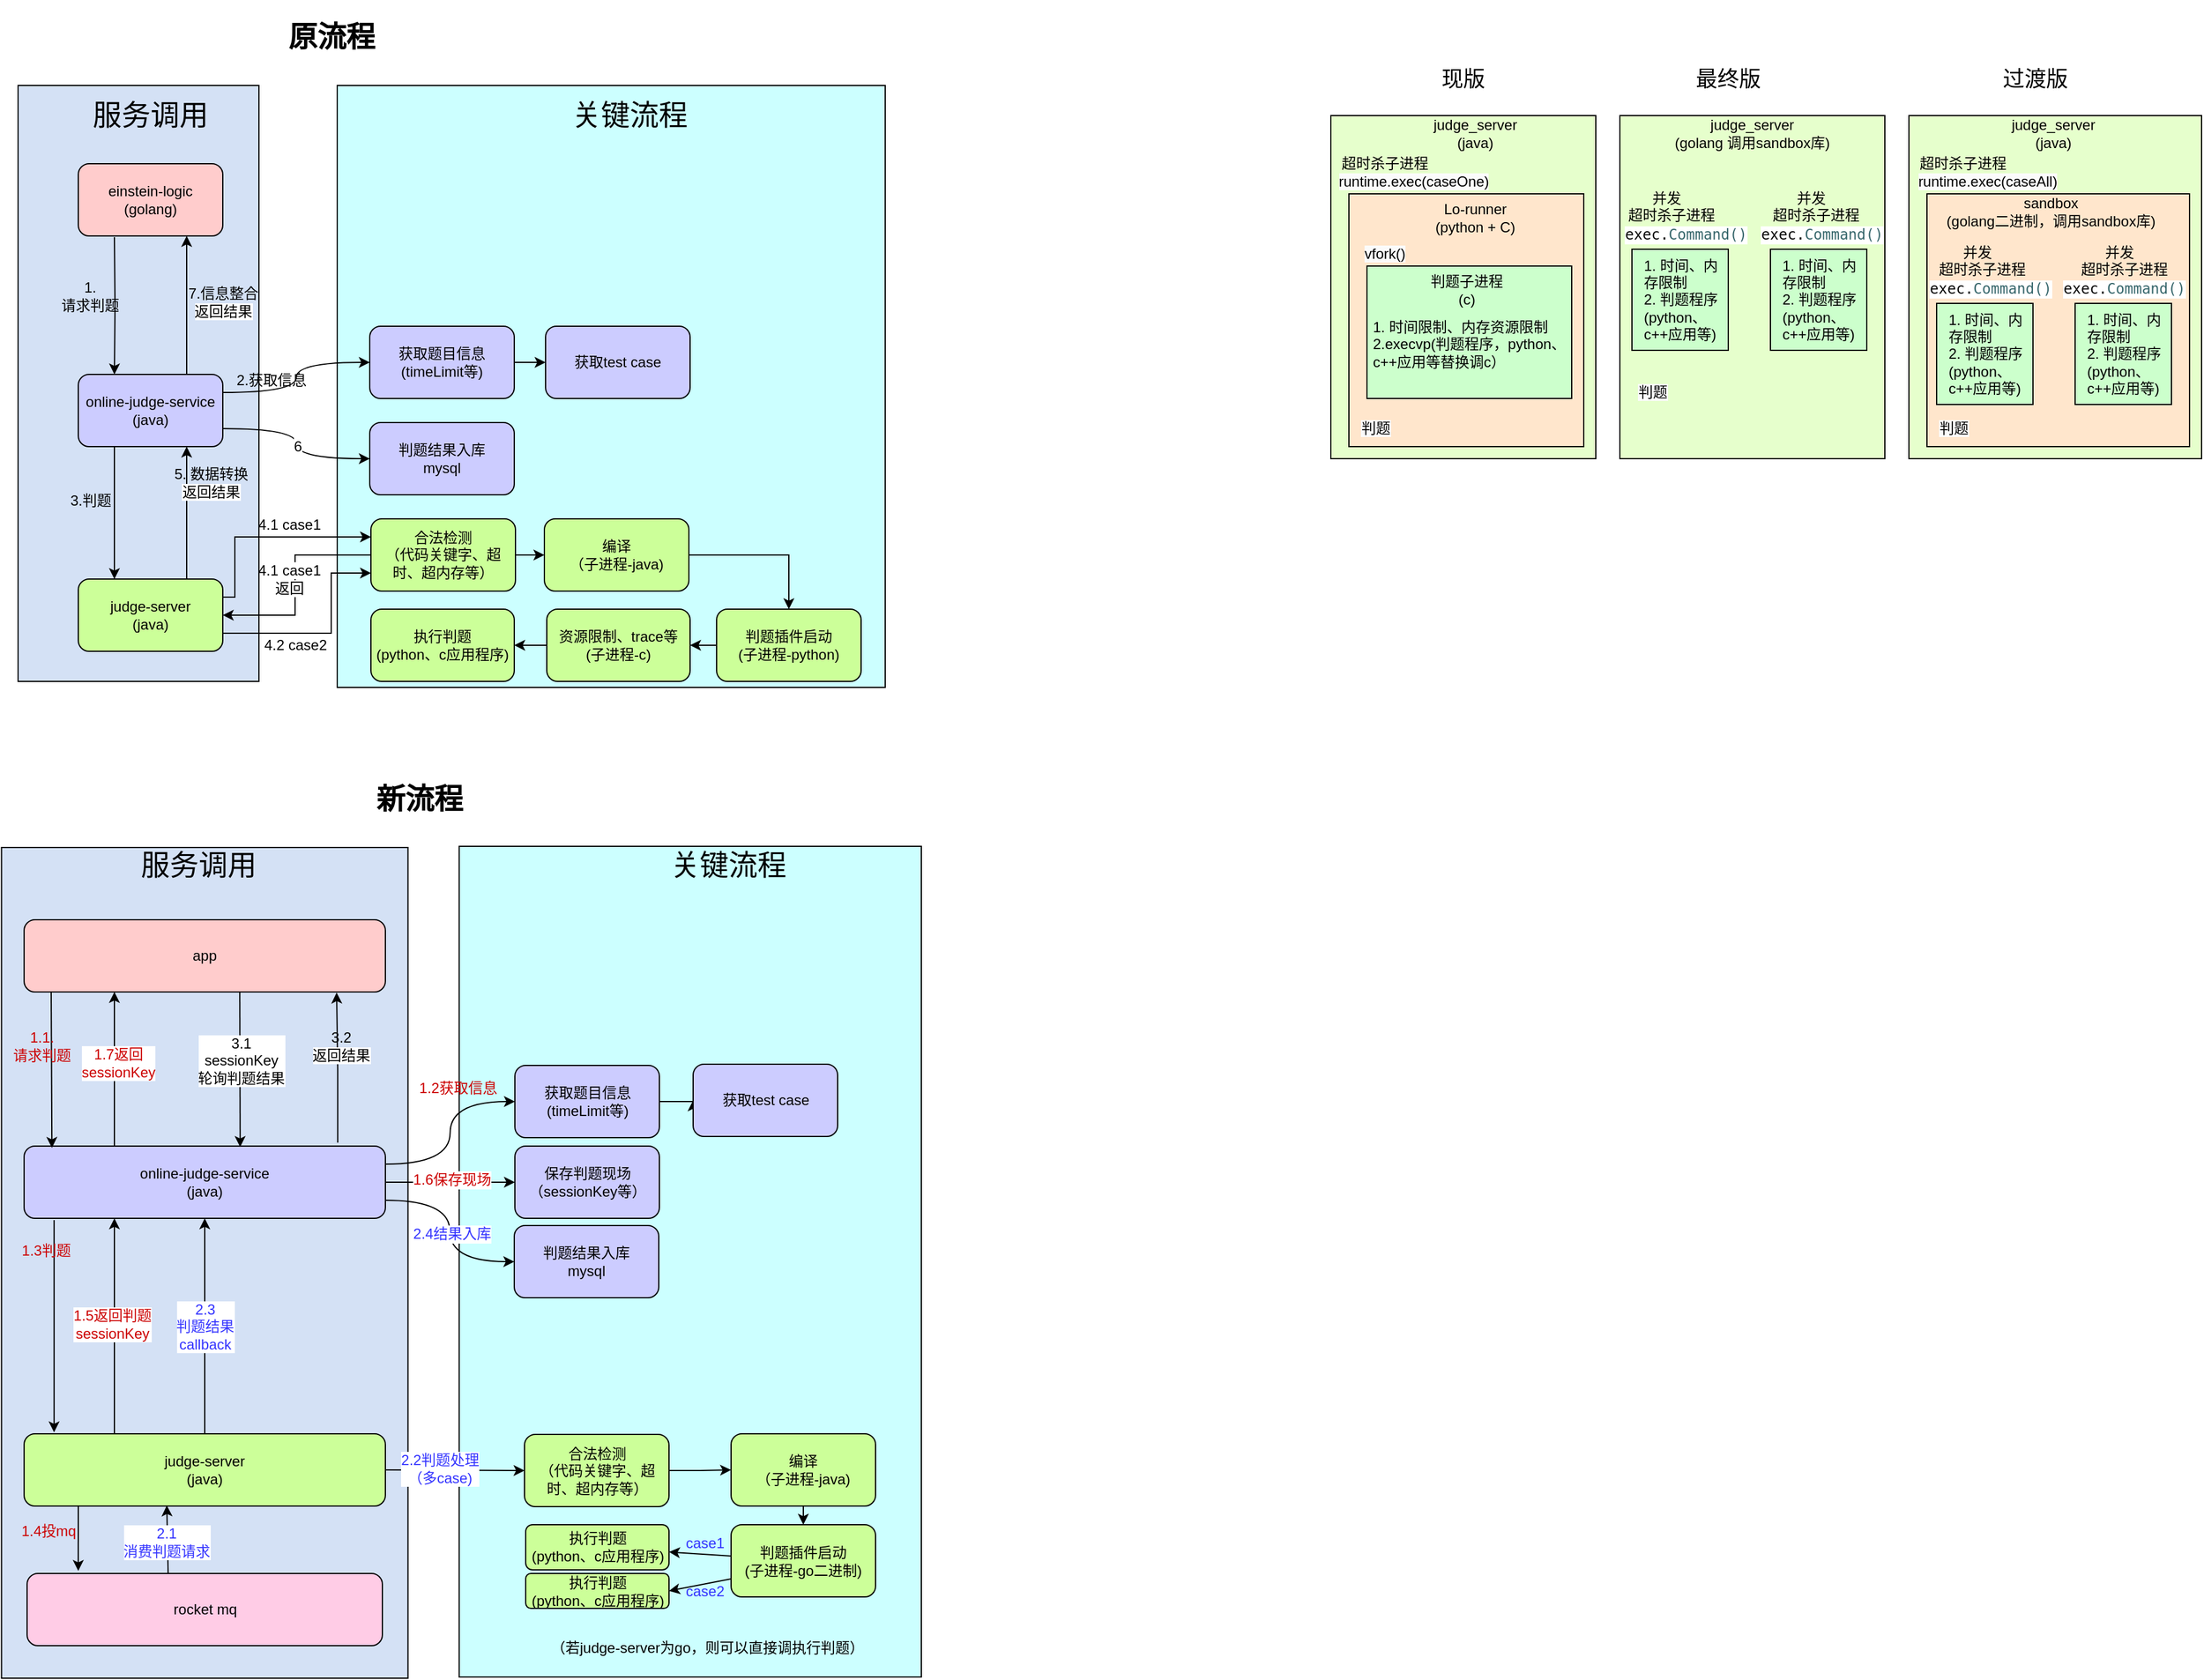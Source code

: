 <mxfile version="20.8.16" type="github">
  <diagram name="第 1 页" id="4LB3VPhYWwdAGur-6obr">
    <mxGraphModel dx="899" dy="1647" grid="1" gridSize="10" guides="1" tooltips="1" connect="1" arrows="1" fold="1" page="1" pageScale="1" pageWidth="827" pageHeight="1169" math="0" shadow="0">
      <root>
        <mxCell id="0" />
        <mxCell id="1" parent="0" />
        <mxCell id="QNNMNAnkimFnzDS3SCOf-26" value="" style="rounded=0;whiteSpace=wrap;html=1;fontFamily=Helvetica;fontSize=12;fillColor=#D4E1F5;" parent="1" vertex="1">
          <mxGeometry x="170" y="-10" width="200" height="495" as="geometry" />
        </mxCell>
        <mxCell id="QNNMNAnkimFnzDS3SCOf-27" value="" style="rounded=0;whiteSpace=wrap;html=1;fontFamily=Helvetica;fontSize=12;fillColor=#CCFFFF;" parent="1" vertex="1">
          <mxGeometry x="435" y="-10" width="455" height="500" as="geometry" />
        </mxCell>
        <mxCell id="QNNMNAnkimFnzDS3SCOf-7" style="edgeStyle=orthogonalEdgeStyle;rounded=0;orthogonalLoop=1;jettySize=auto;html=1;exitX=0.25;exitY=1;exitDx=0;exitDy=0;entryX=0.25;entryY=0;entryDx=0;entryDy=0;fontFamily=Helvetica;fontSize=12;" parent="1" source="QNNMNAnkimFnzDS3SCOf-2" target="QNNMNAnkimFnzDS3SCOf-3" edge="1">
          <mxGeometry relative="1" as="geometry" />
        </mxCell>
        <mxCell id="QNNMNAnkimFnzDS3SCOf-22" style="edgeStyle=orthogonalEdgeStyle;rounded=0;orthogonalLoop=1;jettySize=auto;html=1;exitX=1;exitY=0.25;exitDx=0;exitDy=0;entryX=0;entryY=0.5;entryDx=0;entryDy=0;fontFamily=Helvetica;fontSize=12;curved=1;" parent="1" source="QNNMNAnkimFnzDS3SCOf-2" target="QNNMNAnkimFnzDS3SCOf-20" edge="1">
          <mxGeometry relative="1" as="geometry" />
        </mxCell>
        <mxCell id="QNNMNAnkimFnzDS3SCOf-41" style="edgeStyle=orthogonalEdgeStyle;rounded=0;orthogonalLoop=1;jettySize=auto;html=1;exitX=0.75;exitY=0;exitDx=0;exitDy=0;entryX=0.75;entryY=1;entryDx=0;entryDy=0;fontFamily=Helvetica;fontSize=12;" parent="1" source="QNNMNAnkimFnzDS3SCOf-2" target="QNNMNAnkimFnzDS3SCOf-10" edge="1">
          <mxGeometry relative="1" as="geometry" />
        </mxCell>
        <mxCell id="QNNMNAnkimFnzDS3SCOf-47" style="edgeStyle=orthogonalEdgeStyle;rounded=0;orthogonalLoop=1;jettySize=auto;html=1;exitX=1;exitY=0.75;exitDx=0;exitDy=0;entryX=0;entryY=0.5;entryDx=0;entryDy=0;fontFamily=Helvetica;fontSize=24;curved=1;" parent="1" source="QNNMNAnkimFnzDS3SCOf-2" target="QNNMNAnkimFnzDS3SCOf-46" edge="1">
          <mxGeometry relative="1" as="geometry" />
        </mxCell>
        <mxCell id="QNNMNAnkimFnzDS3SCOf-62" value="6" style="edgeLabel;html=1;align=center;verticalAlign=middle;resizable=0;points=[];fontSize=12;fontFamily=Helvetica;" parent="QNNMNAnkimFnzDS3SCOf-47" vertex="1" connectable="0">
          <mxGeometry x="0.014" y="1" relative="1" as="geometry">
            <mxPoint y="1" as="offset" />
          </mxGeometry>
        </mxCell>
        <mxCell id="QNNMNAnkimFnzDS3SCOf-2" value="online-judge-service&lt;br&gt;(java)" style="rounded=1;whiteSpace=wrap;html=1;fillColor=#CCCCFF;" parent="1" vertex="1">
          <mxGeometry x="220" y="230" width="120" height="60" as="geometry" />
        </mxCell>
        <mxCell id="QNNMNAnkimFnzDS3SCOf-32" style="edgeStyle=orthogonalEdgeStyle;rounded=0;orthogonalLoop=1;jettySize=auto;html=1;exitX=1;exitY=0.25;exitDx=0;exitDy=0;entryX=0;entryY=0.25;entryDx=0;entryDy=0;fontFamily=Helvetica;fontSize=12;" parent="1" source="QNNMNAnkimFnzDS3SCOf-3" target="QNNMNAnkimFnzDS3SCOf-9" edge="1">
          <mxGeometry relative="1" as="geometry">
            <Array as="points">
              <mxPoint x="350" y="415" />
              <mxPoint x="350" y="365" />
            </Array>
          </mxGeometry>
        </mxCell>
        <mxCell id="QNNMNAnkimFnzDS3SCOf-33" style="edgeStyle=orthogonalEdgeStyle;rounded=0;orthogonalLoop=1;jettySize=auto;html=1;exitX=1;exitY=0.75;exitDx=0;exitDy=0;entryX=0;entryY=0.75;entryDx=0;entryDy=0;fontFamily=Helvetica;fontSize=12;" parent="1" source="QNNMNAnkimFnzDS3SCOf-3" target="QNNMNAnkimFnzDS3SCOf-9" edge="1">
          <mxGeometry relative="1" as="geometry">
            <Array as="points">
              <mxPoint x="430" y="445" />
              <mxPoint x="430" y="395" />
            </Array>
          </mxGeometry>
        </mxCell>
        <mxCell id="QNNMNAnkimFnzDS3SCOf-40" style="edgeStyle=orthogonalEdgeStyle;rounded=0;orthogonalLoop=1;jettySize=auto;html=1;exitX=0.75;exitY=0;exitDx=0;exitDy=0;entryX=0.75;entryY=1;entryDx=0;entryDy=0;fontFamily=Helvetica;fontSize=12;" parent="1" source="QNNMNAnkimFnzDS3SCOf-3" target="QNNMNAnkimFnzDS3SCOf-2" edge="1">
          <mxGeometry relative="1" as="geometry" />
        </mxCell>
        <mxCell id="QNNMNAnkimFnzDS3SCOf-3" value="judge-server&lt;br&gt;(java)" style="rounded=1;whiteSpace=wrap;html=1;fillColor=#CCFF99;" parent="1" vertex="1">
          <mxGeometry x="220" y="400" width="120" height="60" as="geometry" />
        </mxCell>
        <mxCell id="QNNMNAnkimFnzDS3SCOf-5" style="edgeStyle=orthogonalEdgeStyle;rounded=0;orthogonalLoop=1;jettySize=auto;html=1;exitX=0.25;exitY=1;exitDx=0;exitDy=0;entryX=0.25;entryY=0;entryDx=0;entryDy=0;fontFamily=Helvetica;fontSize=12;" parent="1" target="QNNMNAnkimFnzDS3SCOf-2" edge="1">
          <mxGeometry relative="1" as="geometry">
            <mxPoint x="250" y="116" as="sourcePoint" />
          </mxGeometry>
        </mxCell>
        <mxCell id="QNNMNAnkimFnzDS3SCOf-38" style="edgeStyle=orthogonalEdgeStyle;rounded=0;orthogonalLoop=1;jettySize=auto;html=1;exitX=0;exitY=0.5;exitDx=0;exitDy=0;entryX=1;entryY=0.5;entryDx=0;entryDy=0;fontFamily=Helvetica;fontSize=12;" parent="1" source="QNNMNAnkimFnzDS3SCOf-9" target="QNNMNAnkimFnzDS3SCOf-3" edge="1">
          <mxGeometry relative="1" as="geometry">
            <Array as="points">
              <mxPoint x="400" y="380" />
              <mxPoint x="400" y="430" />
            </Array>
          </mxGeometry>
        </mxCell>
        <mxCell id="QNNMNAnkimFnzDS3SCOf-54" style="edgeStyle=orthogonalEdgeStyle;rounded=0;orthogonalLoop=1;jettySize=auto;html=1;exitX=1;exitY=0.5;exitDx=0;exitDy=0;entryX=0;entryY=0.5;entryDx=0;entryDy=0;fontFamily=Helvetica;fontSize=24;" parent="1" source="QNNMNAnkimFnzDS3SCOf-9" target="QNNMNAnkimFnzDS3SCOf-53" edge="1">
          <mxGeometry relative="1" as="geometry" />
        </mxCell>
        <mxCell id="QNNMNAnkimFnzDS3SCOf-9" value="合法检测&lt;br&gt;（代码关键字、超时、超内存等）" style="rounded=1;whiteSpace=wrap;html=1;fillColor=#CCFF99;" parent="1" vertex="1">
          <mxGeometry x="463" y="350" width="120" height="60" as="geometry" />
        </mxCell>
        <mxCell id="QNNMNAnkimFnzDS3SCOf-10" value="einstein-logic&lt;br&gt;(golang)" style="rounded=1;whiteSpace=wrap;html=1;fillColor=#FFCCCC;" parent="1" vertex="1">
          <mxGeometry x="220" y="55" width="120" height="60" as="geometry" />
        </mxCell>
        <mxCell id="QNNMNAnkimFnzDS3SCOf-58" style="edgeStyle=orthogonalEdgeStyle;rounded=0;orthogonalLoop=1;jettySize=auto;html=1;exitX=0;exitY=0.5;exitDx=0;exitDy=0;entryX=1;entryY=0.5;entryDx=0;entryDy=0;fontFamily=Helvetica;fontSize=24;" parent="1" source="QNNMNAnkimFnzDS3SCOf-13" target="QNNMNAnkimFnzDS3SCOf-17" edge="1">
          <mxGeometry relative="1" as="geometry" />
        </mxCell>
        <mxCell id="QNNMNAnkimFnzDS3SCOf-13" value="判题插件启动&lt;br style=&quot;border-color: var(--border-color);&quot;&gt;(子进程-python)" style="rounded=1;whiteSpace=wrap;html=1;fillColor=#CCFF99;" parent="1" vertex="1">
          <mxGeometry x="750" y="425" width="120" height="60" as="geometry" />
        </mxCell>
        <mxCell id="QNNMNAnkimFnzDS3SCOf-50" value="" style="edgeStyle=orthogonalEdgeStyle;rounded=0;orthogonalLoop=1;jettySize=auto;html=1;fontFamily=Helvetica;fontSize=24;" parent="1" source="QNNMNAnkimFnzDS3SCOf-17" target="QNNMNAnkimFnzDS3SCOf-49" edge="1">
          <mxGeometry relative="1" as="geometry" />
        </mxCell>
        <mxCell id="QNNMNAnkimFnzDS3SCOf-17" value="资源限制、trace等&lt;br style=&quot;border-color: var(--border-color);&quot;&gt;(子进程-c)" style="rounded=1;whiteSpace=wrap;html=1;fillColor=#CCFF99;" parent="1" vertex="1">
          <mxGeometry x="609" y="425" width="119" height="60" as="geometry" />
        </mxCell>
        <mxCell id="QNNMNAnkimFnzDS3SCOf-23" style="edgeStyle=orthogonalEdgeStyle;rounded=0;orthogonalLoop=1;jettySize=auto;html=1;exitX=1;exitY=0.5;exitDx=0;exitDy=0;entryX=0;entryY=0.5;entryDx=0;entryDy=0;fontFamily=Helvetica;fontSize=12;" parent="1" source="QNNMNAnkimFnzDS3SCOf-20" target="QNNMNAnkimFnzDS3SCOf-21" edge="1">
          <mxGeometry relative="1" as="geometry" />
        </mxCell>
        <mxCell id="QNNMNAnkimFnzDS3SCOf-20" value="获取题目信息&lt;br&gt;(timeLimit等)" style="rounded=1;whiteSpace=wrap;html=1;fillColor=#CCCCFF;" parent="1" vertex="1">
          <mxGeometry x="462" y="190" width="120" height="60" as="geometry" />
        </mxCell>
        <mxCell id="QNNMNAnkimFnzDS3SCOf-21" value="获取test case" style="rounded=1;whiteSpace=wrap;html=1;fillColor=#CCCCFF;" parent="1" vertex="1">
          <mxGeometry x="608" y="190" width="120" height="60" as="geometry" />
        </mxCell>
        <mxCell id="QNNMNAnkimFnzDS3SCOf-44" value="&lt;font style=&quot;font-size: 24px;&quot;&gt;服务调用&lt;/font&gt;" style="text;html=1;strokeColor=none;fillColor=none;align=center;verticalAlign=middle;whiteSpace=wrap;rounded=0;fontSize=12;fontFamily=Helvetica;" parent="1" vertex="1">
          <mxGeometry x="230" width="100" height="30" as="geometry" />
        </mxCell>
        <mxCell id="QNNMNAnkimFnzDS3SCOf-45" value="&lt;span style=&quot;font-size: 24px;&quot;&gt;关键流程&lt;/span&gt;" style="text;html=1;strokeColor=none;fillColor=none;align=center;verticalAlign=middle;whiteSpace=wrap;rounded=0;fontSize=12;fontFamily=Helvetica;" parent="1" vertex="1">
          <mxGeometry x="628" width="100" height="30" as="geometry" />
        </mxCell>
        <mxCell id="QNNMNAnkimFnzDS3SCOf-46" value="判题结果入库&lt;br&gt;mysql" style="rounded=1;whiteSpace=wrap;html=1;fillColor=#CCCCFF;" parent="1" vertex="1">
          <mxGeometry x="462" y="270" width="120" height="60" as="geometry" />
        </mxCell>
        <mxCell id="QNNMNAnkimFnzDS3SCOf-49" value="执行判题&lt;br&gt;(python、c应用程序)" style="rounded=1;whiteSpace=wrap;html=1;fillColor=#CCFF99;" parent="1" vertex="1">
          <mxGeometry x="463" y="425" width="119" height="60" as="geometry" />
        </mxCell>
        <mxCell id="QNNMNAnkimFnzDS3SCOf-104" style="edgeStyle=orthogonalEdgeStyle;rounded=0;orthogonalLoop=1;jettySize=auto;html=1;exitX=1;exitY=0.5;exitDx=0;exitDy=0;entryX=0.5;entryY=0;entryDx=0;entryDy=0;fontFamily=Helvetica;fontSize=12;" parent="1" source="QNNMNAnkimFnzDS3SCOf-53" target="QNNMNAnkimFnzDS3SCOf-13" edge="1">
          <mxGeometry relative="1" as="geometry" />
        </mxCell>
        <mxCell id="QNNMNAnkimFnzDS3SCOf-53" value="编译&lt;br&gt;（子进程-java)" style="rounded=1;whiteSpace=wrap;html=1;fillColor=#CCFF99;" parent="1" vertex="1">
          <mxGeometry x="607" y="350" width="120" height="60" as="geometry" />
        </mxCell>
        <mxCell id="FJg1SBBiD9YUJrhbdtov-45" value="1. &lt;br&gt;请求判题" style="text;html=1;strokeColor=none;fillColor=none;align=center;verticalAlign=middle;whiteSpace=wrap;rounded=0;fontSize=12;fontFamily=Helvetica;fontColor=default;" vertex="1" parent="1">
          <mxGeometry x="200" y="150" width="60" height="30" as="geometry" />
        </mxCell>
        <mxCell id="FJg1SBBiD9YUJrhbdtov-47" value="7.信息整合&lt;br style=&quot;border-color: var(--border-color);&quot;&gt;&lt;span style=&quot;background-color: rgb(255, 255, 255);&quot;&gt;返回结果&lt;/span&gt;" style="text;html=1;align=center;verticalAlign=middle;resizable=0;points=[];autosize=1;strokeColor=none;fillColor=none;fontSize=12;fontFamily=Helvetica;fontColor=default;" vertex="1" parent="1">
          <mxGeometry x="300" y="150" width="80" height="40" as="geometry" />
        </mxCell>
        <mxCell id="FJg1SBBiD9YUJrhbdtov-48" value="3.判题" style="text;html=1;align=center;verticalAlign=middle;resizable=0;points=[];autosize=1;strokeColor=none;fillColor=none;fontSize=12;fontFamily=Helvetica;fontColor=default;" vertex="1" parent="1">
          <mxGeometry x="200" y="320" width="60" height="30" as="geometry" />
        </mxCell>
        <mxCell id="FJg1SBBiD9YUJrhbdtov-51" value="5. 数据转换&lt;br style=&quot;border-color: var(--border-color);&quot;&gt;&lt;span style=&quot;background-color: rgb(255, 255, 255);&quot;&gt;返回结果&lt;/span&gt;" style="text;html=1;align=center;verticalAlign=middle;resizable=0;points=[];autosize=1;strokeColor=none;fillColor=none;fontSize=12;fontFamily=Helvetica;fontColor=default;" vertex="1" parent="1">
          <mxGeometry x="290" y="300" width="80" height="40" as="geometry" />
        </mxCell>
        <mxCell id="FJg1SBBiD9YUJrhbdtov-52" value="4.1&amp;nbsp;&lt;span style=&quot;background-color: rgb(255, 255, 255);&quot;&gt;case1&lt;/span&gt;" style="text;html=1;align=center;verticalAlign=middle;resizable=0;points=[];autosize=1;strokeColor=none;fillColor=none;fontSize=12;fontFamily=Helvetica;fontColor=default;" vertex="1" parent="1">
          <mxGeometry x="355" y="340" width="80" height="30" as="geometry" />
        </mxCell>
        <mxCell id="FJg1SBBiD9YUJrhbdtov-53" value="4.1&amp;nbsp;&lt;span style=&quot;background-color: rgb(255, 255, 255);&quot;&gt;case1&lt;br&gt;返回&lt;/span&gt;" style="text;html=1;align=center;verticalAlign=middle;resizable=0;points=[];autosize=1;strokeColor=none;fillColor=none;fontSize=12;fontFamily=Helvetica;fontColor=default;" vertex="1" parent="1">
          <mxGeometry x="355" y="380" width="80" height="40" as="geometry" />
        </mxCell>
        <mxCell id="FJg1SBBiD9YUJrhbdtov-55" value="4.2&amp;nbsp;&lt;span style=&quot;background-color: rgb(255, 255, 255);&quot;&gt;case2&lt;/span&gt;" style="text;html=1;align=center;verticalAlign=middle;resizable=0;points=[];autosize=1;strokeColor=none;fillColor=none;fontSize=12;fontFamily=Helvetica;fontColor=default;" vertex="1" parent="1">
          <mxGeometry x="360" y="440" width="80" height="30" as="geometry" />
        </mxCell>
        <mxCell id="FJg1SBBiD9YUJrhbdtov-56" value="2.获取信息" style="text;html=1;align=center;verticalAlign=middle;resizable=0;points=[];autosize=1;strokeColor=none;fillColor=none;fontSize=12;fontFamily=Helvetica;fontColor=default;" vertex="1" parent="1">
          <mxGeometry x="340" y="220" width="80" height="30" as="geometry" />
        </mxCell>
        <mxCell id="FJg1SBBiD9YUJrhbdtov-58" value="" style="rounded=0;whiteSpace=wrap;html=1;fontFamily=Helvetica;fontSize=12;fillColor=#D4E1F5;" vertex="1" parent="1">
          <mxGeometry x="156.25" y="623" width="337.5" height="690" as="geometry" />
        </mxCell>
        <mxCell id="FJg1SBBiD9YUJrhbdtov-59" value="" style="rounded=0;whiteSpace=wrap;html=1;fontFamily=Helvetica;fontSize=12;fillColor=#CCFFFF;" vertex="1" parent="1">
          <mxGeometry x="536.25" y="622" width="383.75" height="690" as="geometry" />
        </mxCell>
        <mxCell id="FJg1SBBiD9YUJrhbdtov-60" style="edgeStyle=orthogonalEdgeStyle;rounded=0;orthogonalLoop=1;jettySize=auto;html=1;exitX=0.083;exitY=1.024;exitDx=0;exitDy=0;entryX=0.083;entryY=-0.021;entryDx=0;entryDy=0;fontFamily=Helvetica;fontSize=12;exitPerimeter=0;entryPerimeter=0;" edge="1" parent="1" source="FJg1SBBiD9YUJrhbdtov-65" target="FJg1SBBiD9YUJrhbdtov-69">
          <mxGeometry relative="1" as="geometry" />
        </mxCell>
        <mxCell id="FJg1SBBiD9YUJrhbdtov-61" style="rounded=0;orthogonalLoop=1;jettySize=auto;html=1;exitX=1;exitY=0.25;exitDx=0;exitDy=0;entryX=0;entryY=0.5;entryDx=0;entryDy=0;fontFamily=Helvetica;fontSize=12;edgeStyle=orthogonalEdgeStyle;curved=1;" edge="1" parent="1" source="FJg1SBBiD9YUJrhbdtov-65" target="FJg1SBBiD9YUJrhbdtov-80">
          <mxGeometry relative="1" as="geometry" />
        </mxCell>
        <mxCell id="FJg1SBBiD9YUJrhbdtov-62" style="edgeStyle=orthogonalEdgeStyle;rounded=0;orthogonalLoop=1;jettySize=auto;html=1;entryX=0.865;entryY=1.009;entryDx=0;entryDy=0;fontFamily=Helvetica;fontSize=12;entryPerimeter=0;exitX=0.868;exitY=-0.048;exitDx=0;exitDy=0;exitPerimeter=0;" edge="1" parent="1" source="FJg1SBBiD9YUJrhbdtov-65" target="FJg1SBBiD9YUJrhbdtov-74">
          <mxGeometry relative="1" as="geometry">
            <mxPoint x="432.545" y="853" as="sourcePoint" />
          </mxGeometry>
        </mxCell>
        <mxCell id="FJg1SBBiD9YUJrhbdtov-63" style="rounded=0;orthogonalLoop=1;jettySize=auto;html=1;exitX=1;exitY=0.75;exitDx=0;exitDy=0;entryX=0;entryY=0.5;entryDx=0;entryDy=0;fontFamily=Helvetica;fontSize=24;edgeStyle=orthogonalEdgeStyle;curved=1;" edge="1" parent="1" source="FJg1SBBiD9YUJrhbdtov-65" target="FJg1SBBiD9YUJrhbdtov-84">
          <mxGeometry relative="1" as="geometry" />
        </mxCell>
        <mxCell id="FJg1SBBiD9YUJrhbdtov-64" value="&lt;font color=&quot;#3333ff&quot;&gt;2.4结果入库&lt;/font&gt;" style="edgeLabel;html=1;align=center;verticalAlign=middle;resizable=0;points=[];fontSize=12;fontFamily=Helvetica;" vertex="1" connectable="0" parent="FJg1SBBiD9YUJrhbdtov-63">
          <mxGeometry x="0.014" y="1" relative="1" as="geometry">
            <mxPoint y="1" as="offset" />
          </mxGeometry>
        </mxCell>
        <mxCell id="FJg1SBBiD9YUJrhbdtov-112" style="edgeStyle=none;rounded=0;orthogonalLoop=1;jettySize=auto;html=1;exitX=1;exitY=0.5;exitDx=0;exitDy=0;entryX=0;entryY=0.5;entryDx=0;entryDy=0;fontFamily=Helvetica;fontSize=12;fontColor=default;" edge="1" parent="1" source="FJg1SBBiD9YUJrhbdtov-65" target="FJg1SBBiD9YUJrhbdtov-111">
          <mxGeometry relative="1" as="geometry" />
        </mxCell>
        <mxCell id="FJg1SBBiD9YUJrhbdtov-113" value="&lt;font color=&quot;#cc0000&quot;&gt;1.6保存现场&lt;/font&gt;" style="edgeLabel;html=1;align=center;verticalAlign=middle;resizable=0;points=[];fontSize=12;fontFamily=Helvetica;fontColor=default;" vertex="1" connectable="0" parent="FJg1SBBiD9YUJrhbdtov-112">
          <mxGeometry x="0.015" y="2" relative="1" as="geometry">
            <mxPoint as="offset" />
          </mxGeometry>
        </mxCell>
        <mxCell id="FJg1SBBiD9YUJrhbdtov-116" style="edgeStyle=none;rounded=0;orthogonalLoop=1;jettySize=auto;html=1;exitX=0.25;exitY=0;exitDx=0;exitDy=0;entryX=0.25;entryY=1;entryDx=0;entryDy=0;fontFamily=Helvetica;fontSize=12;fontColor=default;" edge="1" parent="1" source="FJg1SBBiD9YUJrhbdtov-65" target="FJg1SBBiD9YUJrhbdtov-74">
          <mxGeometry relative="1" as="geometry" />
        </mxCell>
        <mxCell id="FJg1SBBiD9YUJrhbdtov-117" value="&lt;font color=&quot;#cc0000&quot;&gt;1.7返回&lt;br&gt;sessionKey&lt;/font&gt;" style="edgeLabel;html=1;align=center;verticalAlign=middle;resizable=0;points=[];fontSize=12;fontFamily=Helvetica;fontColor=default;" vertex="1" connectable="0" parent="FJg1SBBiD9YUJrhbdtov-116">
          <mxGeometry x="0.081" y="-3" relative="1" as="geometry">
            <mxPoint as="offset" />
          </mxGeometry>
        </mxCell>
        <mxCell id="FJg1SBBiD9YUJrhbdtov-65" value="online-judge-service&lt;br&gt;(java)" style="rounded=1;whiteSpace=wrap;html=1;fillColor=#CCCCFF;" vertex="1" parent="1">
          <mxGeometry x="175" y="871" width="300" height="60" as="geometry" />
        </mxCell>
        <mxCell id="FJg1SBBiD9YUJrhbdtov-104" style="edgeStyle=none;rounded=0;orthogonalLoop=1;jettySize=auto;html=1;exitX=0.15;exitY=1.009;exitDx=0;exitDy=0;fontFamily=Helvetica;fontSize=12;fontColor=default;exitPerimeter=0;entryX=0.144;entryY=-0.036;entryDx=0;entryDy=0;entryPerimeter=0;" edge="1" parent="1" source="FJg1SBBiD9YUJrhbdtov-69" target="FJg1SBBiD9YUJrhbdtov-101">
          <mxGeometry relative="1" as="geometry">
            <mxPoint x="203" y="1096" as="targetPoint" />
          </mxGeometry>
        </mxCell>
        <mxCell id="FJg1SBBiD9YUJrhbdtov-114" style="edgeStyle=none;rounded=0;orthogonalLoop=1;jettySize=auto;html=1;exitX=0.25;exitY=0;exitDx=0;exitDy=0;entryX=0.25;entryY=1;entryDx=0;entryDy=0;fontFamily=Helvetica;fontSize=12;fontColor=default;" edge="1" parent="1" source="FJg1SBBiD9YUJrhbdtov-69" target="FJg1SBBiD9YUJrhbdtov-65">
          <mxGeometry relative="1" as="geometry" />
        </mxCell>
        <mxCell id="FJg1SBBiD9YUJrhbdtov-115" value="&lt;font color=&quot;#cc0000&quot;&gt;1.5返回判题&lt;br&gt;sessionKey&lt;/font&gt;" style="edgeLabel;html=1;align=center;verticalAlign=middle;resizable=0;points=[];fontSize=12;fontFamily=Helvetica;fontColor=default;" vertex="1" connectable="0" parent="FJg1SBBiD9YUJrhbdtov-114">
          <mxGeometry x="0.015" y="2" relative="1" as="geometry">
            <mxPoint as="offset" />
          </mxGeometry>
        </mxCell>
        <mxCell id="FJg1SBBiD9YUJrhbdtov-126" style="edgeStyle=none;rounded=0;orthogonalLoop=1;jettySize=auto;html=1;exitX=1;exitY=0.5;exitDx=0;exitDy=0;entryX=0;entryY=0.5;entryDx=0;entryDy=0;fontFamily=Helvetica;fontSize=12;fontColor=default;" edge="1" parent="1" source="FJg1SBBiD9YUJrhbdtov-69" target="FJg1SBBiD9YUJrhbdtov-73">
          <mxGeometry relative="1" as="geometry" />
        </mxCell>
        <mxCell id="FJg1SBBiD9YUJrhbdtov-127" value="&lt;font color=&quot;#3333ff&quot;&gt;2.2判题处理&lt;br&gt;（多case)&lt;/font&gt;" style="edgeLabel;html=1;align=center;verticalAlign=middle;resizable=0;points=[];fontSize=12;fontFamily=Helvetica;fontColor=default;" vertex="1" connectable="0" parent="FJg1SBBiD9YUJrhbdtov-126">
          <mxGeometry x="-0.232" y="1" relative="1" as="geometry">
            <mxPoint as="offset" />
          </mxGeometry>
        </mxCell>
        <mxCell id="FJg1SBBiD9YUJrhbdtov-128" value="&lt;font color=&quot;#3333ff&quot;&gt;2.3&lt;br&gt;判题结果&lt;br&gt;callback&lt;/font&gt;" style="edgeStyle=none;rounded=0;orthogonalLoop=1;jettySize=auto;html=1;exitX=0.5;exitY=0;exitDx=0;exitDy=0;entryX=0.5;entryY=1;entryDx=0;entryDy=0;fontFamily=Helvetica;fontSize=12;fontColor=default;" edge="1" parent="1" source="FJg1SBBiD9YUJrhbdtov-69" target="FJg1SBBiD9YUJrhbdtov-65">
          <mxGeometry relative="1" as="geometry" />
        </mxCell>
        <mxCell id="FJg1SBBiD9YUJrhbdtov-69" value="judge-server&lt;br&gt;(java)" style="rounded=1;whiteSpace=wrap;html=1;fillColor=#CCFF99;" vertex="1" parent="1">
          <mxGeometry x="175" y="1110" width="300" height="60" as="geometry" />
        </mxCell>
        <mxCell id="FJg1SBBiD9YUJrhbdtov-72" style="edgeStyle=orthogonalEdgeStyle;rounded=0;orthogonalLoop=1;jettySize=auto;html=1;exitX=1;exitY=0.5;exitDx=0;exitDy=0;entryX=0;entryY=0.5;entryDx=0;entryDy=0;fontFamily=Helvetica;fontSize=24;" edge="1" parent="1" source="FJg1SBBiD9YUJrhbdtov-73" target="FJg1SBBiD9YUJrhbdtov-87">
          <mxGeometry relative="1" as="geometry" />
        </mxCell>
        <mxCell id="FJg1SBBiD9YUJrhbdtov-73" value="合法检测&lt;br&gt;（代码关键字、超时、超内存等）" style="rounded=1;whiteSpace=wrap;html=1;fillColor=#CCFF99;" vertex="1" parent="1">
          <mxGeometry x="590.5" y="1110.5" width="120" height="60" as="geometry" />
        </mxCell>
        <mxCell id="FJg1SBBiD9YUJrhbdtov-99" style="edgeStyle=none;rounded=0;orthogonalLoop=1;jettySize=auto;html=1;exitX=0.075;exitY=0.986;exitDx=0;exitDy=0;fontFamily=Helvetica;fontSize=12;fontColor=default;exitPerimeter=0;entryX=0.077;entryY=0.024;entryDx=0;entryDy=0;entryPerimeter=0;fillColor=#FF0000;" edge="1" parent="1" source="FJg1SBBiD9YUJrhbdtov-74" target="FJg1SBBiD9YUJrhbdtov-65">
          <mxGeometry relative="1" as="geometry">
            <mxPoint x="202" y="853" as="targetPoint" />
          </mxGeometry>
        </mxCell>
        <mxCell id="FJg1SBBiD9YUJrhbdtov-119" style="edgeStyle=none;rounded=0;orthogonalLoop=1;jettySize=auto;html=1;exitX=0.626;exitY=0.994;exitDx=0;exitDy=0;entryX=0.598;entryY=0.012;entryDx=0;entryDy=0;entryPerimeter=0;fontFamily=Helvetica;fontSize=12;fontColor=default;exitPerimeter=0;" edge="1" parent="1" target="FJg1SBBiD9YUJrhbdtov-65">
          <mxGeometry relative="1" as="geometry">
            <mxPoint x="354.09" y="743.0" as="sourcePoint" />
            <mxPoint x="354.91" y="855.73" as="targetPoint" />
          </mxGeometry>
        </mxCell>
        <mxCell id="FJg1SBBiD9YUJrhbdtov-120" value="3.1&lt;br&gt;sessionKey&lt;br&gt;轮询判题结果" style="edgeLabel;html=1;align=center;verticalAlign=middle;resizable=0;points=[];fontSize=12;fontFamily=Helvetica;fontColor=default;" vertex="1" connectable="0" parent="FJg1SBBiD9YUJrhbdtov-119">
          <mxGeometry x="-0.081" y="-1" relative="1" as="geometry">
            <mxPoint x="2" y="-2" as="offset" />
          </mxGeometry>
        </mxCell>
        <mxCell id="FJg1SBBiD9YUJrhbdtov-74" value="app" style="rounded=1;whiteSpace=wrap;html=1;fillColor=#FFCCCC;" vertex="1" parent="1">
          <mxGeometry x="175" y="683" width="300" height="60" as="geometry" />
        </mxCell>
        <mxCell id="FJg1SBBiD9YUJrhbdtov-130" value="" style="edgeStyle=none;rounded=0;orthogonalLoop=1;jettySize=auto;html=1;fontFamily=Helvetica;fontSize=12;fontColor=default;" edge="1" parent="1" source="FJg1SBBiD9YUJrhbdtov-76" target="FJg1SBBiD9YUJrhbdtov-85">
          <mxGeometry relative="1" as="geometry" />
        </mxCell>
        <mxCell id="FJg1SBBiD9YUJrhbdtov-136" style="edgeStyle=none;rounded=0;orthogonalLoop=1;jettySize=auto;html=1;exitX=0;exitY=0.75;exitDx=0;exitDy=0;entryX=1;entryY=0.5;entryDx=0;entryDy=0;fontFamily=Helvetica;fontSize=12;fontColor=default;" edge="1" parent="1" source="FJg1SBBiD9YUJrhbdtov-76" target="FJg1SBBiD9YUJrhbdtov-135">
          <mxGeometry relative="1" as="geometry" />
        </mxCell>
        <mxCell id="FJg1SBBiD9YUJrhbdtov-76" value="判题插件启动&lt;br style=&quot;border-color: var(--border-color);&quot;&gt;(子进程-go二进制)&lt;br&gt;" style="rounded=1;whiteSpace=wrap;html=1;fillColor=#CCFF99;" vertex="1" parent="1">
          <mxGeometry x="762" y="1185.5" width="120" height="60" as="geometry" />
        </mxCell>
        <mxCell id="FJg1SBBiD9YUJrhbdtov-79" style="edgeStyle=orthogonalEdgeStyle;rounded=0;orthogonalLoop=1;jettySize=auto;html=1;exitX=1;exitY=0.5;exitDx=0;exitDy=0;entryX=0;entryY=0.5;entryDx=0;entryDy=0;fontFamily=Helvetica;fontSize=12;" edge="1" parent="1" source="FJg1SBBiD9YUJrhbdtov-80" target="FJg1SBBiD9YUJrhbdtov-81">
          <mxGeometry relative="1" as="geometry" />
        </mxCell>
        <mxCell id="FJg1SBBiD9YUJrhbdtov-80" value="获取题目信息&lt;br&gt;(timeLimit等)" style="rounded=1;whiteSpace=wrap;html=1;fillColor=#CCCCFF;" vertex="1" parent="1">
          <mxGeometry x="582.5" y="804" width="120" height="60" as="geometry" />
        </mxCell>
        <mxCell id="FJg1SBBiD9YUJrhbdtov-81" value="获取test case" style="rounded=1;whiteSpace=wrap;html=1;fillColor=#CCCCFF;" vertex="1" parent="1">
          <mxGeometry x="730.5" y="803" width="120" height="60" as="geometry" />
        </mxCell>
        <mxCell id="FJg1SBBiD9YUJrhbdtov-82" value="&lt;font style=&quot;font-size: 24px;&quot;&gt;服务调用&lt;/font&gt;" style="text;html=1;strokeColor=none;fillColor=none;align=center;verticalAlign=middle;whiteSpace=wrap;rounded=0;fontSize=12;fontFamily=Helvetica;" vertex="1" parent="1">
          <mxGeometry x="270" y="623" width="100" height="30" as="geometry" />
        </mxCell>
        <mxCell id="FJg1SBBiD9YUJrhbdtov-83" value="&lt;span style=&quot;font-size: 24px;&quot;&gt;关键流程&lt;/span&gt;" style="text;html=1;strokeColor=none;fillColor=none;align=center;verticalAlign=middle;whiteSpace=wrap;rounded=0;fontSize=12;fontFamily=Helvetica;" vertex="1" parent="1">
          <mxGeometry x="709.5" y="623" width="100" height="30" as="geometry" />
        </mxCell>
        <mxCell id="FJg1SBBiD9YUJrhbdtov-84" value="判题结果入库&lt;br&gt;mysql" style="rounded=1;whiteSpace=wrap;html=1;fillColor=#CCCCFF;" vertex="1" parent="1">
          <mxGeometry x="582" y="937" width="120" height="60" as="geometry" />
        </mxCell>
        <mxCell id="FJg1SBBiD9YUJrhbdtov-85" value="执行判题&lt;br&gt;(python、c应用程序)" style="rounded=1;whiteSpace=wrap;html=1;fillColor=#CCFF99;" vertex="1" parent="1">
          <mxGeometry x="591.5" y="1185.5" width="119" height="37.5" as="geometry" />
        </mxCell>
        <mxCell id="FJg1SBBiD9YUJrhbdtov-129" style="edgeStyle=none;rounded=0;orthogonalLoop=1;jettySize=auto;html=1;exitX=0.5;exitY=1;exitDx=0;exitDy=0;entryX=0.5;entryY=0;entryDx=0;entryDy=0;fontFamily=Helvetica;fontSize=12;fontColor=default;" edge="1" parent="1" source="FJg1SBBiD9YUJrhbdtov-87" target="FJg1SBBiD9YUJrhbdtov-76">
          <mxGeometry relative="1" as="geometry" />
        </mxCell>
        <mxCell id="FJg1SBBiD9YUJrhbdtov-87" value="编译&lt;br&gt;（子进程-java)" style="rounded=1;whiteSpace=wrap;html=1;fillColor=#CCFF99;" vertex="1" parent="1">
          <mxGeometry x="762" y="1110" width="120" height="60" as="geometry" />
        </mxCell>
        <mxCell id="FJg1SBBiD9YUJrhbdtov-88" value="&lt;font color=&quot;#cc0000&quot;&gt;1.1. &lt;br&gt;请求判题&lt;/font&gt;" style="text;html=1;strokeColor=none;fillColor=none;align=center;verticalAlign=middle;whiteSpace=wrap;rounded=0;fontSize=12;fontFamily=Helvetica;fontColor=default;" vertex="1" parent="1">
          <mxGeometry x="160" y="773" width="60" height="30" as="geometry" />
        </mxCell>
        <mxCell id="FJg1SBBiD9YUJrhbdtov-89" value="3.2&lt;br style=&quot;border-color: var(--border-color);&quot;&gt;&lt;span style=&quot;background-color: rgb(255, 255, 255);&quot;&gt;返回结果&lt;/span&gt;" style="text;html=1;align=center;verticalAlign=middle;resizable=0;points=[];autosize=1;strokeColor=none;fillColor=none;fontSize=12;fontFamily=Helvetica;fontColor=default;" vertex="1" parent="1">
          <mxGeometry x="402.5" y="768" width="70" height="40" as="geometry" />
        </mxCell>
        <mxCell id="FJg1SBBiD9YUJrhbdtov-90" value="&lt;font color=&quot;#cc0000&quot;&gt;1.3判题&lt;/font&gt;" style="text;html=1;align=center;verticalAlign=middle;resizable=0;points=[];autosize=1;strokeColor=none;fillColor=none;fontSize=12;fontFamily=Helvetica;fontColor=default;rounded=0;" vertex="1" parent="1">
          <mxGeometry x="162.5" y="943" width="60" height="30" as="geometry" />
        </mxCell>
        <mxCell id="FJg1SBBiD9YUJrhbdtov-122" style="edgeStyle=none;rounded=0;orthogonalLoop=1;jettySize=auto;html=1;exitX=0.397;exitY=0.003;exitDx=0;exitDy=0;entryX=0.395;entryY=0.992;entryDx=0;entryDy=0;entryPerimeter=0;fontFamily=Helvetica;fontSize=12;fontColor=default;exitPerimeter=0;" edge="1" parent="1" source="FJg1SBBiD9YUJrhbdtov-101" target="FJg1SBBiD9YUJrhbdtov-69">
          <mxGeometry relative="1" as="geometry">
            <mxPoint x="316.075" y="1217.84" as="sourcePoint" />
            <mxPoint x="315.9" y="1119.54" as="targetPoint" />
          </mxGeometry>
        </mxCell>
        <mxCell id="FJg1SBBiD9YUJrhbdtov-123" value="&lt;font color=&quot;#3333ff&quot;&gt;2.1&lt;br&gt;消费判题请求&lt;/font&gt;" style="edgeLabel;html=1;align=center;verticalAlign=middle;resizable=0;points=[];fontSize=12;fontFamily=Helvetica;fontColor=default;" vertex="1" connectable="0" parent="FJg1SBBiD9YUJrhbdtov-122">
          <mxGeometry x="0.108" y="1" relative="1" as="geometry">
            <mxPoint y="5" as="offset" />
          </mxGeometry>
        </mxCell>
        <mxCell id="FJg1SBBiD9YUJrhbdtov-101" value="rocket mq" style="rounded=1;whiteSpace=wrap;html=1;fillColor=#FFCCE6;" vertex="1" parent="1">
          <mxGeometry x="177.5" y="1226" width="295" height="60" as="geometry" />
        </mxCell>
        <mxCell id="FJg1SBBiD9YUJrhbdtov-109" value="&lt;font color=&quot;#cc0000&quot;&gt;1.4投mq&lt;/font&gt;" style="text;html=1;align=center;verticalAlign=middle;resizable=0;points=[];autosize=1;strokeColor=none;fillColor=none;fontSize=12;fontFamily=Helvetica;fontColor=default;" vertex="1" parent="1">
          <mxGeometry x="160" y="1176" width="70" height="30" as="geometry" />
        </mxCell>
        <mxCell id="FJg1SBBiD9YUJrhbdtov-110" value="&lt;font color=&quot;#cc0000&quot;&gt;1.2获取信息&lt;/font&gt;" style="text;html=1;align=center;verticalAlign=middle;resizable=0;points=[];autosize=1;strokeColor=none;fillColor=none;fontSize=12;fontFamily=Helvetica;fontColor=default;" vertex="1" parent="1">
          <mxGeometry x="490" y="808" width="90" height="30" as="geometry" />
        </mxCell>
        <mxCell id="FJg1SBBiD9YUJrhbdtov-111" value="保存判题现场&lt;br&gt;（sessionKey等）" style="rounded=1;whiteSpace=wrap;html=1;fillColor=#CCCCFF;" vertex="1" parent="1">
          <mxGeometry x="582.5" y="871" width="120" height="60" as="geometry" />
        </mxCell>
        <mxCell id="FJg1SBBiD9YUJrhbdtov-133" value="（若judge-server为go，则可以直接调执行判题）" style="text;html=1;align=center;verticalAlign=middle;resizable=0;points=[];autosize=1;strokeColor=none;fillColor=none;fontSize=12;fontFamily=Helvetica;fontColor=default;" vertex="1" parent="1">
          <mxGeometry x="601.5" y="1273" width="280" height="30" as="geometry" />
        </mxCell>
        <mxCell id="FJg1SBBiD9YUJrhbdtov-135" value="执行判题&lt;br&gt;(python、c应用程序)" style="rounded=1;whiteSpace=wrap;html=1;fillColor=#CCFF99;" vertex="1" parent="1">
          <mxGeometry x="591.5" y="1226" width="119" height="29" as="geometry" />
        </mxCell>
        <mxCell id="FJg1SBBiD9YUJrhbdtov-137" value="&lt;font color=&quot;#3333ff&quot;&gt;case1&lt;/font&gt;" style="text;html=1;align=center;verticalAlign=middle;resizable=0;points=[];autosize=1;strokeColor=none;fillColor=none;fontSize=12;fontFamily=Helvetica;fontColor=default;" vertex="1" parent="1">
          <mxGeometry x="709.5" y="1185.5" width="60" height="30" as="geometry" />
        </mxCell>
        <mxCell id="FJg1SBBiD9YUJrhbdtov-138" value="&lt;font color=&quot;#3333ff&quot;&gt;case2&lt;/font&gt;" style="text;html=1;align=center;verticalAlign=middle;resizable=0;points=[];autosize=1;strokeColor=none;fillColor=none;fontSize=12;fontFamily=Helvetica;fontColor=default;" vertex="1" parent="1">
          <mxGeometry x="709.5" y="1226" width="60" height="30" as="geometry" />
        </mxCell>
        <mxCell id="FJg1SBBiD9YUJrhbdtov-139" value="&lt;h1&gt;原流程&lt;/h1&gt;" style="text;html=1;strokeColor=none;fillColor=none;align=center;verticalAlign=middle;whiteSpace=wrap;rounded=0;fontSize=12;fontFamily=Helvetica;fontColor=default;" vertex="1" parent="1">
          <mxGeometry x="366.75" y="-60" width="127" height="20" as="geometry" />
        </mxCell>
        <mxCell id="FJg1SBBiD9YUJrhbdtov-140" value="&lt;h1&gt;新流程&lt;/h1&gt;" style="text;html=1;strokeColor=none;fillColor=none;align=center;verticalAlign=middle;whiteSpace=wrap;rounded=0;fontSize=12;fontFamily=Helvetica;fontColor=default;" vertex="1" parent="1">
          <mxGeometry x="440" y="573" width="127" height="20" as="geometry" />
        </mxCell>
        <mxCell id="FJg1SBBiD9YUJrhbdtov-141" value="" style="rounded=0;whiteSpace=wrap;html=1;strokeColor=default;fontFamily=Helvetica;fontSize=12;fontColor=default;fillColor=#E6FFCC;" vertex="1" parent="1">
          <mxGeometry x="1260" y="15" width="220" height="285" as="geometry" />
        </mxCell>
        <mxCell id="FJg1SBBiD9YUJrhbdtov-142" value="" style="rounded=0;whiteSpace=wrap;html=1;strokeColor=default;fontFamily=Helvetica;fontSize=12;fontColor=default;fillColor=#FFE6CC;" vertex="1" parent="1">
          <mxGeometry x="1275" y="80" width="195" height="210" as="geometry" />
        </mxCell>
        <mxCell id="FJg1SBBiD9YUJrhbdtov-143" value="" style="rounded=0;whiteSpace=wrap;html=1;strokeColor=default;fontFamily=Helvetica;fontSize=12;fontColor=default;fillColor=#CCFFCC;" vertex="1" parent="1">
          <mxGeometry x="1290" y="140" width="170" height="110" as="geometry" />
        </mxCell>
        <mxCell id="FJg1SBBiD9YUJrhbdtov-145" value="judge_server&lt;br&gt;(java)" style="text;html=1;strokeColor=none;fillColor=none;align=center;verticalAlign=middle;whiteSpace=wrap;rounded=0;fontSize=12;fontFamily=Helvetica;fontColor=default;" vertex="1" parent="1">
          <mxGeometry x="1350" y="15" width="60" height="30" as="geometry" />
        </mxCell>
        <mxCell id="FJg1SBBiD9YUJrhbdtov-146" value="Lo-runner&lt;br&gt;(python + C)" style="text;html=1;strokeColor=none;fillColor=none;align=center;verticalAlign=middle;whiteSpace=wrap;rounded=0;fontSize=12;fontFamily=Helvetica;fontColor=default;" vertex="1" parent="1">
          <mxGeometry x="1335" y="85" width="90" height="30" as="geometry" />
        </mxCell>
        <mxCell id="FJg1SBBiD9YUJrhbdtov-147" value="判题子进程&lt;br&gt;(c)" style="text;html=1;strokeColor=none;fillColor=none;align=center;verticalAlign=middle;whiteSpace=wrap;rounded=0;fontSize=12;fontFamily=Helvetica;fontColor=default;" vertex="1" parent="1">
          <mxGeometry x="1322.5" y="145" width="100" height="30" as="geometry" />
        </mxCell>
        <mxCell id="FJg1SBBiD9YUJrhbdtov-150" value="&lt;span style=&quot;color: rgb(0, 0, 0); font-family: Helvetica; font-size: 12px; font-style: normal; font-variant-ligatures: normal; font-variant-caps: normal; font-weight: 400; letter-spacing: normal; orphans: 2; text-align: center; text-indent: 0px; text-transform: none; widows: 2; word-spacing: 0px; -webkit-text-stroke-width: 0px; background-color: rgb(251, 251, 251); text-decoration-thickness: initial; text-decoration-style: initial; text-decoration-color: initial; float: none; display: inline !important;&quot;&gt;runtime.exec(caseOne)&lt;/span&gt;" style="text;html=1;strokeColor=none;fillColor=none;align=center;verticalAlign=middle;whiteSpace=wrap;rounded=0;fontSize=12;fontFamily=Helvetica;fontColor=default;" vertex="1" parent="1">
          <mxGeometry x="1278" y="55" width="102" height="30" as="geometry" />
        </mxCell>
        <mxCell id="FJg1SBBiD9YUJrhbdtov-151" value="&lt;span style=&quot;color: rgb(0, 0, 0); font-family: Helvetica; font-size: 12px; font-style: normal; font-variant-ligatures: normal; font-variant-caps: normal; font-weight: 400; letter-spacing: normal; orphans: 2; text-align: center; text-indent: 0px; text-transform: none; widows: 2; word-spacing: 0px; -webkit-text-stroke-width: 0px; background-color: rgb(251, 251, 251); text-decoration-thickness: initial; text-decoration-style: initial; text-decoration-color: initial; float: none; display: inline !important;&quot;&gt;vfork()&lt;/span&gt;" style="text;html=1;strokeColor=none;fillColor=none;align=center;verticalAlign=middle;whiteSpace=wrap;rounded=0;fontSize=12;fontFamily=Helvetica;fontColor=default;" vertex="1" parent="1">
          <mxGeometry x="1275" y="115" width="60" height="30" as="geometry" />
        </mxCell>
        <mxCell id="FJg1SBBiD9YUJrhbdtov-152" value="1. 时间限制、内存资源限制&lt;br&gt;2.execvp(判题程序，python、c++应用等替换调c）" style="text;html=1;strokeColor=none;fillColor=none;align=left;verticalAlign=middle;whiteSpace=wrap;rounded=0;fontSize=12;fontFamily=Helvetica;fontColor=default;" vertex="1" parent="1">
          <mxGeometry x="1292.5" y="180" width="167.5" height="50" as="geometry" />
        </mxCell>
        <mxCell id="FJg1SBBiD9YUJrhbdtov-154" value="超时杀子进程" style="text;html=1;strokeColor=none;fillColor=none;align=center;verticalAlign=middle;whiteSpace=wrap;rounded=0;fontSize=12;fontFamily=Helvetica;fontColor=default;" vertex="1" parent="1">
          <mxGeometry x="1265" y="40" width="80" height="30" as="geometry" />
        </mxCell>
        <mxCell id="FJg1SBBiD9YUJrhbdtov-155" value="&lt;span style=&quot;color: rgb(0, 0, 0); font-family: Helvetica; font-size: 12px; font-style: normal; font-variant-ligatures: normal; font-variant-caps: normal; font-weight: 400; letter-spacing: normal; orphans: 2; text-align: center; text-indent: 0px; text-transform: none; widows: 2; word-spacing: 0px; -webkit-text-stroke-width: 0px; background-color: rgb(251, 251, 251); text-decoration-thickness: initial; text-decoration-style: initial; text-decoration-color: initial; float: none; display: inline !important;&quot;&gt;判题&lt;/span&gt;" style="text;html=1;strokeColor=none;fillColor=none;align=center;verticalAlign=middle;whiteSpace=wrap;rounded=0;fontSize=12;fontFamily=Helvetica;fontColor=default;" vertex="1" parent="1">
          <mxGeometry x="1275" y="260" width="45" height="30" as="geometry" />
        </mxCell>
        <mxCell id="FJg1SBBiD9YUJrhbdtov-167" value="" style="rounded=0;whiteSpace=wrap;html=1;strokeColor=default;fontFamily=Helvetica;fontSize=12;fontColor=default;fillColor=#E6FFCC;" vertex="1" parent="1">
          <mxGeometry x="1740" y="15" width="243" height="285" as="geometry" />
        </mxCell>
        <mxCell id="FJg1SBBiD9YUJrhbdtov-168" value="" style="rounded=0;whiteSpace=wrap;html=1;strokeColor=default;fontFamily=Helvetica;fontSize=12;fontColor=default;fillColor=#FFE6CC;" vertex="1" parent="1">
          <mxGeometry x="1755" y="80" width="218" height="210" as="geometry" />
        </mxCell>
        <mxCell id="FJg1SBBiD9YUJrhbdtov-169" value="" style="rounded=0;whiteSpace=wrap;html=1;strokeColor=default;fontFamily=Helvetica;fontSize=12;fontColor=default;fillColor=#CCFFCC;" vertex="1" parent="1">
          <mxGeometry x="1763" y="171" width="80" height="84" as="geometry" />
        </mxCell>
        <mxCell id="FJg1SBBiD9YUJrhbdtov-170" value="judge_server&lt;br&gt;(java)" style="text;html=1;strokeColor=none;fillColor=none;align=center;verticalAlign=middle;whiteSpace=wrap;rounded=0;fontSize=12;fontFamily=Helvetica;fontColor=default;" vertex="1" parent="1">
          <mxGeometry x="1830" y="15" width="60" height="30" as="geometry" />
        </mxCell>
        <mxCell id="FJg1SBBiD9YUJrhbdtov-171" value="sandbox&lt;br&gt;(golang二进制，调用sandbox库)" style="text;html=1;strokeColor=none;fillColor=none;align=center;verticalAlign=middle;whiteSpace=wrap;rounded=0;fontSize=12;fontFamily=Helvetica;fontColor=default;" vertex="1" parent="1">
          <mxGeometry x="1763" y="80" width="190" height="30" as="geometry" />
        </mxCell>
        <mxCell id="FJg1SBBiD9YUJrhbdtov-173" value="&lt;span style=&quot;color: rgb(0, 0, 0); font-family: Helvetica; font-size: 12px; font-style: normal; font-variant-ligatures: normal; font-variant-caps: normal; font-weight: 400; letter-spacing: normal; orphans: 2; text-align: center; text-indent: 0px; text-transform: none; widows: 2; word-spacing: 0px; -webkit-text-stroke-width: 0px; background-color: rgb(251, 251, 251); text-decoration-thickness: initial; text-decoration-style: initial; text-decoration-color: initial; float: none; display: inline !important;&quot;&gt;runtime.exec(caseAll)&lt;/span&gt;" style="text;html=1;strokeColor=none;fillColor=none;align=center;verticalAlign=middle;whiteSpace=wrap;rounded=0;fontSize=12;fontFamily=Helvetica;fontColor=default;" vertex="1" parent="1">
          <mxGeometry x="1758" y="55" width="95" height="30" as="geometry" />
        </mxCell>
        <mxCell id="FJg1SBBiD9YUJrhbdtov-175" value="1. 时间、内存限制&lt;br&gt;2. 判题程序&lt;br style=&quot;border-color: var(--border-color); text-align: center;&quot;&gt;&lt;span style=&quot;text-align: center;&quot;&gt;(python、c++应用等)&lt;/span&gt;" style="text;html=1;strokeColor=none;fillColor=none;align=left;verticalAlign=middle;whiteSpace=wrap;rounded=0;fontSize=12;fontFamily=Helvetica;fontColor=default;" vertex="1" parent="1">
          <mxGeometry x="1770.5" y="175" width="72.5" height="76" as="geometry" />
        </mxCell>
        <mxCell id="FJg1SBBiD9YUJrhbdtov-176" value="超时杀子进程" style="text;html=1;strokeColor=none;fillColor=none;align=center;verticalAlign=middle;whiteSpace=wrap;rounded=0;fontSize=12;fontFamily=Helvetica;fontColor=default;" vertex="1" parent="1">
          <mxGeometry x="1745" y="40" width="80" height="30" as="geometry" />
        </mxCell>
        <mxCell id="FJg1SBBiD9YUJrhbdtov-177" value="&lt;span style=&quot;color: rgb(0, 0, 0); font-family: Helvetica; font-size: 12px; font-style: normal; font-variant-ligatures: normal; font-variant-caps: normal; font-weight: 400; letter-spacing: normal; orphans: 2; text-align: center; text-indent: 0px; text-transform: none; widows: 2; word-spacing: 0px; -webkit-text-stroke-width: 0px; background-color: rgb(251, 251, 251); text-decoration-thickness: initial; text-decoration-style: initial; text-decoration-color: initial; float: none; display: inline !important;&quot;&gt;判题&lt;/span&gt;" style="text;html=1;strokeColor=none;fillColor=none;align=center;verticalAlign=middle;whiteSpace=wrap;rounded=0;fontSize=12;fontFamily=Helvetica;fontColor=default;" vertex="1" parent="1">
          <mxGeometry x="1755" y="260" width="45" height="30" as="geometry" />
        </mxCell>
        <mxCell id="FJg1SBBiD9YUJrhbdtov-181" value="" style="rounded=0;whiteSpace=wrap;html=1;strokeColor=default;fontFamily=Helvetica;fontSize=12;fontColor=default;fillColor=#E6FFCC;" vertex="1" parent="1">
          <mxGeometry x="1500" y="15" width="220" height="285" as="geometry" />
        </mxCell>
        <mxCell id="FJg1SBBiD9YUJrhbdtov-184" value="judge_server&lt;br&gt;(golang 调用sandbox库)" style="text;html=1;strokeColor=none;fillColor=none;align=center;verticalAlign=middle;whiteSpace=wrap;rounded=0;fontSize=12;fontFamily=Helvetica;fontColor=default;" vertex="1" parent="1">
          <mxGeometry x="1505" y="15" width="210" height="30" as="geometry" />
        </mxCell>
        <mxCell id="FJg1SBBiD9YUJrhbdtov-191" value="&lt;span style=&quot;color: rgb(0, 0, 0); font-family: Helvetica; font-size: 12px; font-style: normal; font-variant-ligatures: normal; font-variant-caps: normal; font-weight: 400; letter-spacing: normal; orphans: 2; text-align: center; text-indent: 0px; text-transform: none; widows: 2; word-spacing: 0px; -webkit-text-stroke-width: 0px; background-color: rgb(251, 251, 251); text-decoration-thickness: initial; text-decoration-style: initial; text-decoration-color: initial; float: none; display: inline !important;&quot;&gt;判题&lt;/span&gt;" style="text;html=1;strokeColor=none;fillColor=none;align=center;verticalAlign=middle;whiteSpace=wrap;rounded=0;fontSize=12;fontFamily=Helvetica;fontColor=default;" vertex="1" parent="1">
          <mxGeometry x="1505" y="230" width="45" height="30" as="geometry" />
        </mxCell>
        <mxCell id="FJg1SBBiD9YUJrhbdtov-195" value="&lt;pre style=&quot;background-color:#ffffff;color:#080808;font-family:&#39;JetBrains Mono&#39;,monospace;font-size:9.0pt;&quot;&gt;exec.&lt;span style=&quot;color:#36666b;&quot;&gt;Command()&lt;/span&gt;&lt;/pre&gt;" style="text;html=1;strokeColor=none;fillColor=none;align=center;verticalAlign=middle;whiteSpace=wrap;rounded=0;fontSize=12;fontFamily=Helvetica;fontColor=default;" vertex="1" parent="1">
          <mxGeometry x="1758" y="144" width="100" height="30" as="geometry" />
        </mxCell>
        <mxCell id="FJg1SBBiD9YUJrhbdtov-196" value="&lt;font style=&quot;font-size: 18px;&quot;&gt;现版&lt;/font&gt;" style="text;html=1;strokeColor=none;fillColor=none;align=center;verticalAlign=middle;whiteSpace=wrap;rounded=0;fontSize=12;fontFamily=Helvetica;fontColor=default;" vertex="1" parent="1">
          <mxGeometry x="1340" y="-30" width="60" height="30" as="geometry" />
        </mxCell>
        <mxCell id="FJg1SBBiD9YUJrhbdtov-197" value="&lt;font style=&quot;font-size: 18px;&quot;&gt;过渡版&lt;/font&gt;" style="text;html=1;strokeColor=none;fillColor=none;align=center;verticalAlign=middle;whiteSpace=wrap;rounded=0;fontSize=12;fontFamily=Helvetica;fontColor=default;" vertex="1" parent="1">
          <mxGeometry x="1815" y="-30" width="60" height="30" as="geometry" />
        </mxCell>
        <mxCell id="FJg1SBBiD9YUJrhbdtov-198" value="&lt;font style=&quot;font-size: 18px;&quot;&gt;最终版&lt;/font&gt;" style="text;html=1;strokeColor=none;fillColor=none;align=center;verticalAlign=middle;whiteSpace=wrap;rounded=0;fontSize=12;fontFamily=Helvetica;fontColor=default;" vertex="1" parent="1">
          <mxGeometry x="1560" y="-30" width="60" height="30" as="geometry" />
        </mxCell>
        <mxCell id="FJg1SBBiD9YUJrhbdtov-211" value="" style="rounded=0;whiteSpace=wrap;html=1;strokeColor=default;fontFamily=Helvetica;fontSize=12;fontColor=default;fillColor=#CCFFCC;" vertex="1" parent="1">
          <mxGeometry x="1878" y="171" width="80" height="84" as="geometry" />
        </mxCell>
        <mxCell id="FJg1SBBiD9YUJrhbdtov-212" value="1. 时间、内存限制&lt;br&gt;2. 判题程序&lt;br style=&quot;border-color: var(--border-color); text-align: center;&quot;&gt;&lt;span style=&quot;text-align: center;&quot;&gt;(python、c++应用等)&lt;/span&gt;" style="text;html=1;strokeColor=none;fillColor=none;align=left;verticalAlign=middle;whiteSpace=wrap;rounded=0;fontSize=12;fontFamily=Helvetica;fontColor=default;" vertex="1" parent="1">
          <mxGeometry x="1885.5" y="175" width="72.5" height="76" as="geometry" />
        </mxCell>
        <mxCell id="FJg1SBBiD9YUJrhbdtov-214" value="&lt;pre style=&quot;background-color:#ffffff;color:#080808;font-family:&#39;JetBrains Mono&#39;,monospace;font-size:9.0pt;&quot;&gt;exec.&lt;span style=&quot;color:#36666b;&quot;&gt;Command()&lt;/span&gt;&lt;/pre&gt;" style="text;html=1;strokeColor=none;fillColor=none;align=center;verticalAlign=middle;whiteSpace=wrap;rounded=0;fontSize=12;fontFamily=Helvetica;fontColor=default;" vertex="1" parent="1">
          <mxGeometry x="1869" y="144" width="100" height="30" as="geometry" />
        </mxCell>
        <mxCell id="FJg1SBBiD9YUJrhbdtov-221" value="" style="rounded=0;whiteSpace=wrap;html=1;strokeColor=default;fontFamily=Helvetica;fontSize=12;fontColor=default;fillColor=#CCFFCC;" vertex="1" parent="1">
          <mxGeometry x="1510" y="126" width="80" height="84" as="geometry" />
        </mxCell>
        <mxCell id="FJg1SBBiD9YUJrhbdtov-222" value="1. 时间、内存限制&lt;br&gt;2. 判题程序&lt;br style=&quot;border-color: var(--border-color); text-align: center;&quot;&gt;&lt;span style=&quot;text-align: center;&quot;&gt;(python、c++应用等)&lt;/span&gt;" style="text;html=1;strokeColor=none;fillColor=none;align=left;verticalAlign=middle;whiteSpace=wrap;rounded=0;fontSize=12;fontFamily=Helvetica;fontColor=default;" vertex="1" parent="1">
          <mxGeometry x="1517.5" y="130" width="72.5" height="76" as="geometry" />
        </mxCell>
        <mxCell id="FJg1SBBiD9YUJrhbdtov-223" value="&amp;nbsp; &amp;nbsp; &amp;nbsp; 并发&lt;br&gt;超时杀子进程" style="text;whiteSpace=wrap;html=1;fontSize=12;fontFamily=Helvetica;fontColor=default;" vertex="1" parent="1">
          <mxGeometry x="1505" y="70" width="75" height="35" as="geometry" />
        </mxCell>
        <mxCell id="FJg1SBBiD9YUJrhbdtov-224" value="&lt;pre style=&quot;background-color:#ffffff;color:#080808;font-family:&#39;JetBrains Mono&#39;,monospace;font-size:9.0pt;&quot;&gt;exec.&lt;span style=&quot;color:#36666b;&quot;&gt;Command()&lt;/span&gt;&lt;/pre&gt;" style="text;html=1;strokeColor=none;fillColor=none;align=center;verticalAlign=middle;whiteSpace=wrap;rounded=0;fontSize=12;fontFamily=Helvetica;fontColor=default;" vertex="1" parent="1">
          <mxGeometry x="1505" y="99" width="100" height="30" as="geometry" />
        </mxCell>
        <mxCell id="FJg1SBBiD9YUJrhbdtov-225" value="" style="rounded=0;whiteSpace=wrap;html=1;strokeColor=default;fontFamily=Helvetica;fontSize=12;fontColor=default;fillColor=#CCFFCC;" vertex="1" parent="1">
          <mxGeometry x="1625" y="126" width="80" height="84" as="geometry" />
        </mxCell>
        <mxCell id="FJg1SBBiD9YUJrhbdtov-226" value="1. 时间、内存限制&lt;br&gt;2. 判题程序&lt;br style=&quot;border-color: var(--border-color); text-align: center;&quot;&gt;&lt;span style=&quot;text-align: center;&quot;&gt;(python、c++应用等)&lt;/span&gt;" style="text;html=1;strokeColor=none;fillColor=none;align=left;verticalAlign=middle;whiteSpace=wrap;rounded=0;fontSize=12;fontFamily=Helvetica;fontColor=default;" vertex="1" parent="1">
          <mxGeometry x="1632.5" y="130" width="72.5" height="76" as="geometry" />
        </mxCell>
        <mxCell id="FJg1SBBiD9YUJrhbdtov-228" value="&lt;pre style=&quot;background-color:#ffffff;color:#080808;font-family:&#39;JetBrains Mono&#39;,monospace;font-size:9.0pt;&quot;&gt;exec.&lt;span style=&quot;color:#36666b;&quot;&gt;Command()&lt;/span&gt;&lt;/pre&gt;" style="text;html=1;strokeColor=none;fillColor=none;align=center;verticalAlign=middle;whiteSpace=wrap;rounded=0;fontSize=12;fontFamily=Helvetica;fontColor=default;" vertex="1" parent="1">
          <mxGeometry x="1618" y="99" width="100" height="30" as="geometry" />
        </mxCell>
        <mxCell id="FJg1SBBiD9YUJrhbdtov-229" value="&amp;nbsp; &amp;nbsp; &amp;nbsp; 并发&lt;br&gt;超时杀子进程" style="text;whiteSpace=wrap;html=1;fontSize=12;fontFamily=Helvetica;fontColor=default;" vertex="1" parent="1">
          <mxGeometry x="1625" y="70" width="75" height="35" as="geometry" />
        </mxCell>
        <mxCell id="FJg1SBBiD9YUJrhbdtov-230" value="&amp;nbsp; &amp;nbsp; &amp;nbsp; 并发&lt;br&gt;超时杀子进程" style="text;whiteSpace=wrap;html=1;fontSize=12;fontFamily=Helvetica;fontColor=default;" vertex="1" parent="1">
          <mxGeometry x="1763" y="115" width="75" height="35" as="geometry" />
        </mxCell>
        <mxCell id="FJg1SBBiD9YUJrhbdtov-231" value="&amp;nbsp; &amp;nbsp; &amp;nbsp; 并发&lt;br&gt;超时杀子进程" style="text;whiteSpace=wrap;html=1;fontSize=12;fontFamily=Helvetica;fontColor=default;" vertex="1" parent="1">
          <mxGeometry x="1880.5" y="115" width="75" height="35" as="geometry" />
        </mxCell>
      </root>
    </mxGraphModel>
  </diagram>
</mxfile>
